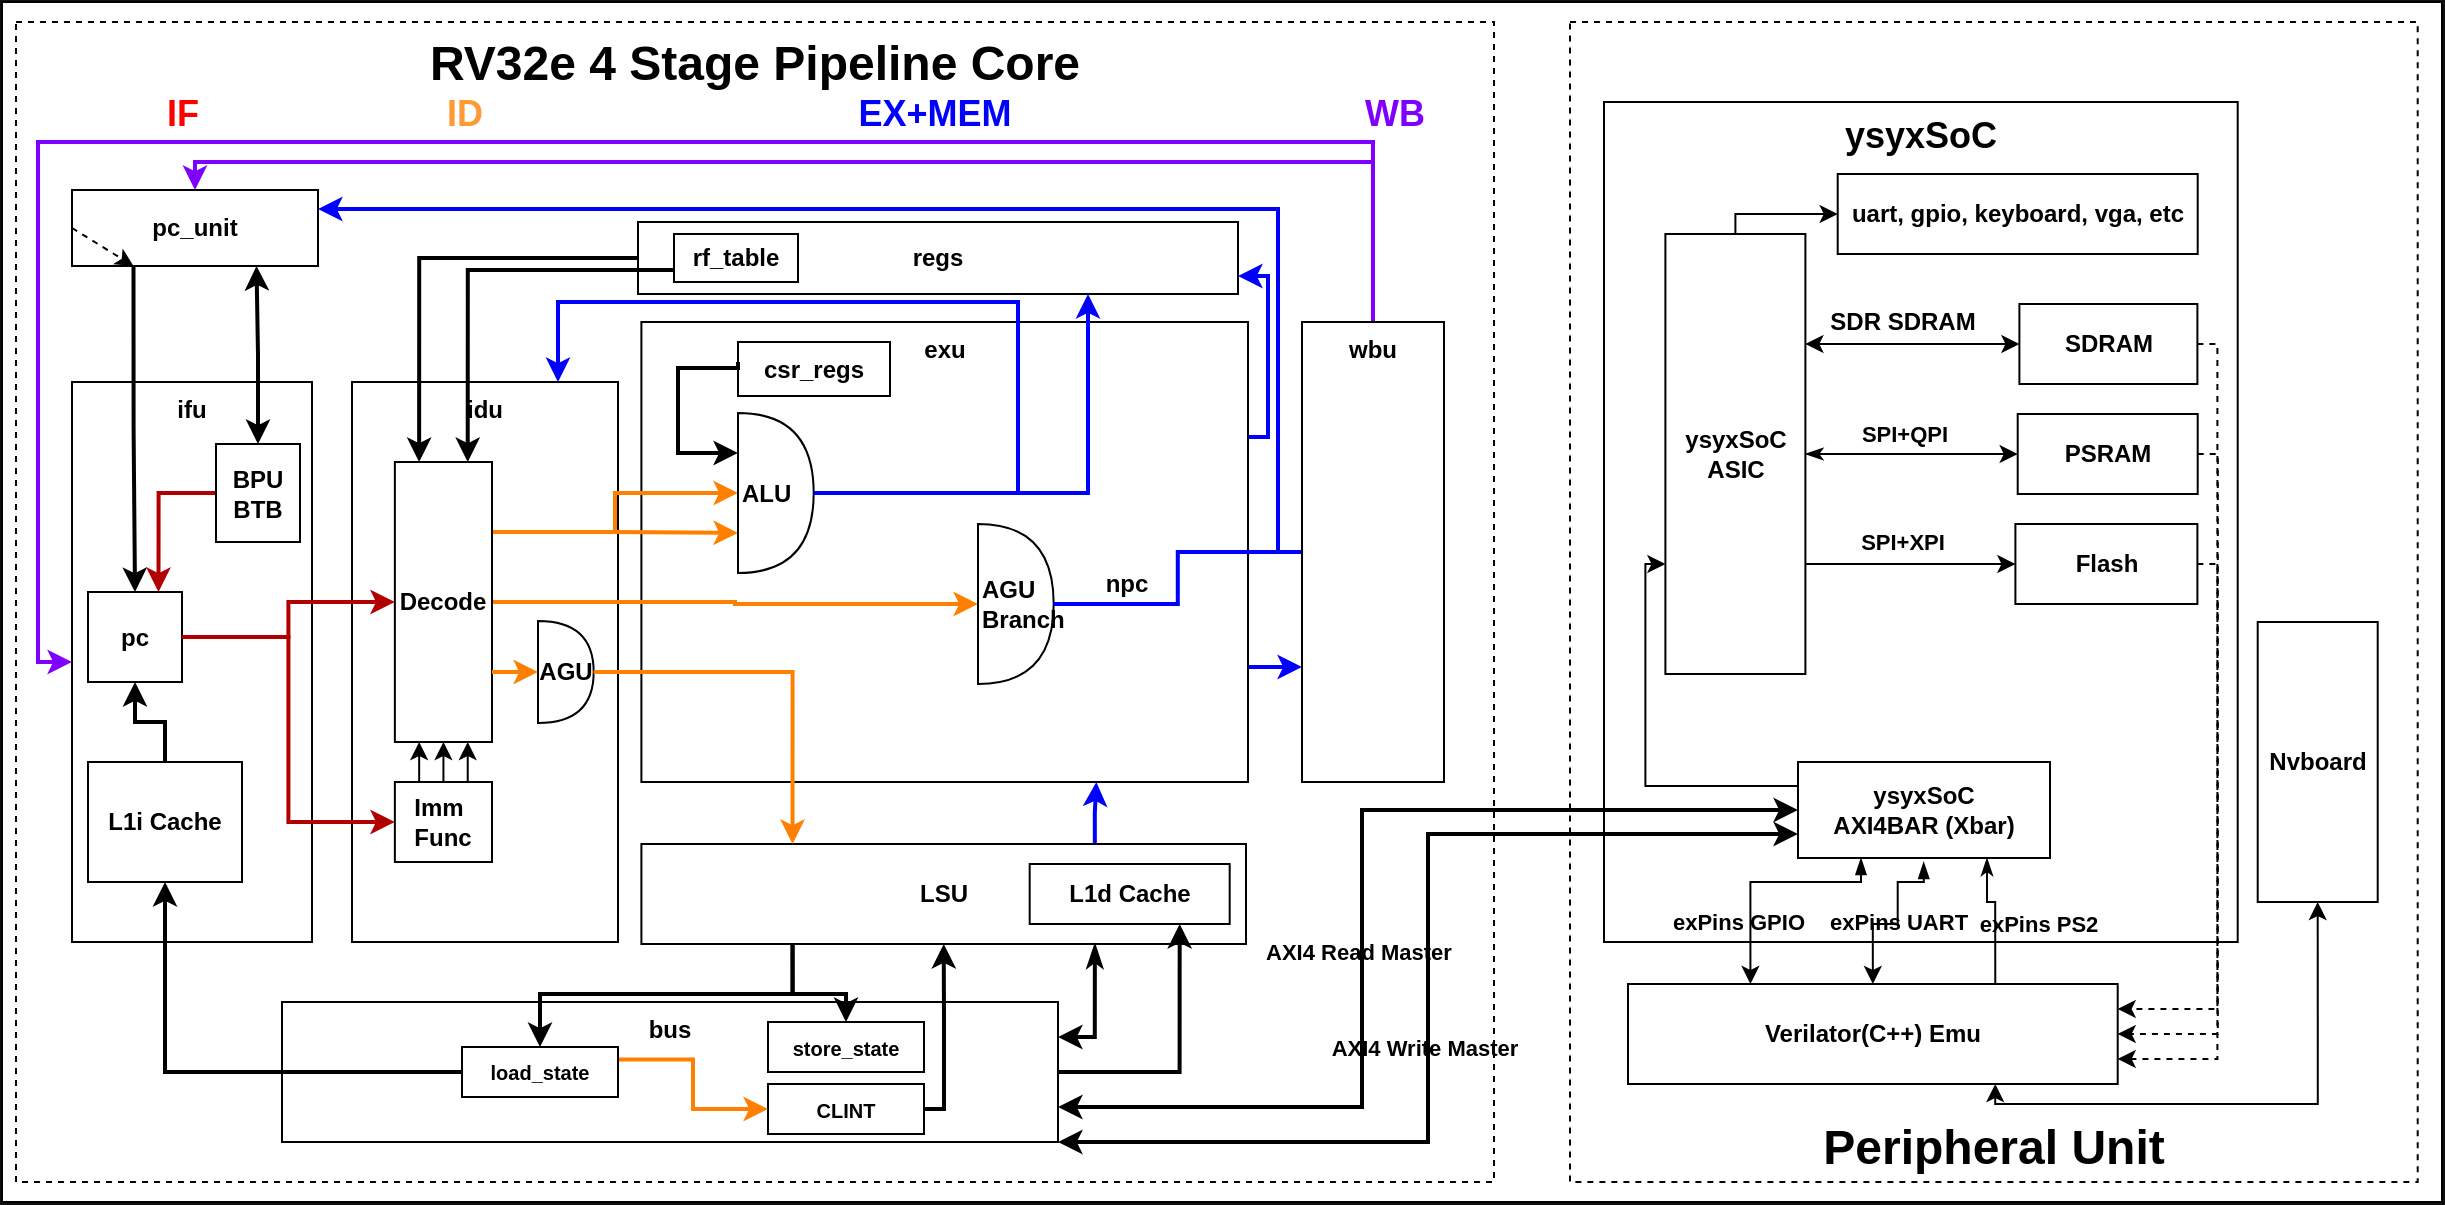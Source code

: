 <mxfile>
    <diagram id="pzhY72-QxHs_vD8qO586" name="Page-1">
        <mxGraphModel dx="192" dy="1234" grid="1" gridSize="10" guides="1" tooltips="1" connect="1" arrows="1" fold="1" page="1" pageScale="1" pageWidth="850" pageHeight="1100" background="#0F0F0F" math="0" shadow="0">
            <root>
                <mxCell id="0"/>
                <mxCell id="1" parent="0"/>
                <mxCell id="343" value="" style="rounded=0;whiteSpace=wrap;html=1;" parent="1" vertex="1">
                    <mxGeometry x="930" y="60" width="1220" height="600" as="geometry"/>
                </mxCell>
                <mxCell id="235" value="&lt;span style=&quot;font-size: 24px;&quot;&gt;&lt;span&gt;Peripheral Unit&lt;/span&gt;&lt;/span&gt;" style="whiteSpace=wrap;html=1;rounded=0;glass=0;dashed=1;sketch=0;fontSize=18;fillColor=none;verticalAlign=bottom;fontStyle=1" parent="1" vertex="1">
                    <mxGeometry x="1714" y="70" width="423.85" height="580" as="geometry"/>
                </mxCell>
                <mxCell id="236" value="&lt;span&gt;&lt;font style=&quot;font-size: 24px;&quot;&gt;RV32e 4 Stage Pipeline Core&lt;/font&gt;&lt;/span&gt;" style="whiteSpace=wrap;html=1;rounded=0;glass=0;dashed=1;sketch=0;fontSize=18;verticalAlign=top;fontStyle=1;fillColor=none;" parent="1" vertex="1">
                    <mxGeometry x="937" y="70" width="739" height="580" as="geometry"/>
                </mxCell>
                <mxCell id="237" style="rounded=0;html=1;exitX=1;exitY=0.25;exitDx=0;exitDy=0;entryX=1;entryY=0.75;entryDx=0;entryDy=0;strokeColor=#0000FF;edgeStyle=orthogonalEdgeStyle;fontStyle=1;strokeWidth=2;" parent="1" source="240" target="303" edge="1">
                    <mxGeometry relative="1" as="geometry"/>
                </mxCell>
                <mxCell id="238" style="edgeStyle=orthogonalEdgeStyle;rounded=0;html=1;exitX=1;exitY=0.75;exitDx=0;exitDy=0;entryX=0;entryY=0.75;entryDx=0;entryDy=0;strokeColor=#0000FF;fontStyle=1;fillColor=#e3c800;strokeWidth=2;" parent="1" source="240" target="305" edge="1">
                    <mxGeometry relative="1" as="geometry"/>
                </mxCell>
                <mxCell id="325" style="edgeStyle=orthogonalEdgeStyle;rounded=0;html=1;entryX=1;entryY=0.25;entryDx=0;entryDy=0;startArrow=none;startFill=0;exitX=1;exitY=0.5;exitDx=0;exitDy=0;fillColor=#e3c800;strokeColor=#0000FF;strokeWidth=2;" parent="1" source="240" target="310" edge="1">
                    <mxGeometry relative="1" as="geometry">
                        <Array as="points">
                            <mxPoint x="1568" y="335"/>
                            <mxPoint x="1568" y="164"/>
                        </Array>
                    </mxGeometry>
                </mxCell>
                <mxCell id="240" value="&lt;span style=&quot;&quot;&gt;exu&lt;/span&gt;" style="rounded=0;whiteSpace=wrap;html=1;gradientColor=none;arcSize=7;verticalAlign=top;fontStyle=1;fillColor=none;" parent="1" vertex="1">
                    <mxGeometry x="1249.7" y="220" width="303.3" height="230" as="geometry"/>
                </mxCell>
                <mxCell id="241" value="idu" style="rounded=0;whiteSpace=wrap;html=1;gradientColor=none;verticalAlign=top;fontStyle=1;fillColor=none;" parent="1" vertex="1">
                    <mxGeometry x="1105" y="250" width="133" height="280" as="geometry"/>
                </mxCell>
                <mxCell id="242" style="edgeStyle=orthogonalEdgeStyle;rounded=0;jumpSize=0;html=1;exitX=1;exitY=0.25;exitDx=0;exitDy=0;fontStyle=1;strokeWidth=2;fillColor=#fa6800;strokeColor=#FF8000;entryX=0;entryY=0.75;entryDx=0;entryDy=0;entryPerimeter=0;" parent="1" source="246" target="256" edge="1">
                    <mxGeometry relative="1" as="geometry">
                        <Array as="points"/>
                    </mxGeometry>
                </mxCell>
                <mxCell id="243" style="edgeStyle=orthogonalEdgeStyle;rounded=0;jumpSize=0;html=1;exitX=1;exitY=0.5;exitDx=0;exitDy=0;entryX=0;entryY=0.5;entryDx=0;entryDy=0;entryPerimeter=0;fontStyle=1;fillColor=#fa6800;strokeColor=#FF8000;strokeWidth=2;" parent="1" source="246" target="257" edge="1">
                    <mxGeometry relative="1" as="geometry"/>
                </mxCell>
                <mxCell id="245" style="edgeStyle=orthogonalEdgeStyle;rounded=0;html=1;exitX=1;exitY=0.25;exitDx=0;exitDy=0;entryX=0;entryY=0.5;entryDx=0;entryDy=0;entryPerimeter=0;strokeColor=#FF8000;fontStyle=1;fillColor=#fa6800;strokeWidth=2;" parent="1" source="246" target="256" edge="1">
                    <mxGeometry relative="1" as="geometry"/>
                </mxCell>
                <mxCell id="246" value="Decode" style="rounded=0;whiteSpace=wrap;html=1;gradientColor=none;strokeColor=default;fontStyle=1;fillColor=none;" parent="1" vertex="1">
                    <mxGeometry x="1126.43" y="290" width="48.57" height="140" as="geometry"/>
                </mxCell>
                <mxCell id="247" value="&lt;span&gt;ifu&lt;/span&gt;" style="rounded=0;whiteSpace=wrap;html=1;gradientColor=none;verticalAlign=top;fontStyle=1;fillColor=none;" parent="1" vertex="1">
                    <mxGeometry x="965" y="250" width="120" height="280" as="geometry"/>
                </mxCell>
                <mxCell id="248" style="edgeStyle=orthogonalEdgeStyle;rounded=0;jumpSize=0;html=1;exitX=1;exitY=0.5;exitDx=0;exitDy=0;entryX=0;entryY=0.5;entryDx=0;entryDy=0;fontStyle=1;fillColor=#e51400;strokeColor=#B20000;strokeWidth=2;" parent="1" source="249" target="267" edge="1">
                    <mxGeometry relative="1" as="geometry"/>
                </mxCell>
                <mxCell id="249" value="pc" style="rounded=0;whiteSpace=wrap;html=1;gradientColor=none;strokeColor=default;fontStyle=1;fillColor=none;" parent="1" vertex="1">
                    <mxGeometry x="973" y="355" width="47" height="45" as="geometry"/>
                </mxCell>
                <mxCell id="250" style="edgeStyle=orthogonalEdgeStyle;html=1;exitX=1;exitY=0.5;exitDx=0;exitDy=0;rounded=0;fontStyle=1;fillColor=#e51400;strokeColor=#B20000;strokeWidth=2;" parent="1" source="249" target="246" edge="1">
                    <mxGeometry relative="1" as="geometry">
                        <mxPoint x="1175" y="170" as="targetPoint"/>
                    </mxGeometry>
                </mxCell>
                <mxCell id="253" value="&lt;span&gt;&lt;font style=&quot;font-size: 18px;&quot;&gt;ysyxSoC&lt;/font&gt;&lt;/span&gt;" style="rounded=0;whiteSpace=wrap;html=1;strokeColor=default;gradientColor=none;horizontal=1;verticalAlign=top;glass=0;fontStyle=1;fillColor=none;" parent="1" vertex="1">
                    <mxGeometry x="1731" y="110" width="316.85" height="420" as="geometry"/>
                </mxCell>
                <mxCell id="254" style="edgeStyle=orthogonalEdgeStyle;html=1;exitX=0.25;exitY=1;exitDx=0;exitDy=0;rounded=0;fontStyle=1;strokeWidth=2;" parent="1" source="310" target="249" edge="1">
                    <mxGeometry relative="1" as="geometry">
                        <mxPoint x="1085" y="230" as="targetPoint"/>
                    </mxGeometry>
                </mxCell>
                <mxCell id="255" style="edgeStyle=orthogonalEdgeStyle;html=1;exitX=1;exitY=0.5;exitDx=0;exitDy=0;exitPerimeter=0;entryX=0.75;entryY=1;entryDx=0;entryDy=0;rounded=0;fontStyle=1;fillColor=#e3c800;strokeColor=#0000FF;strokeWidth=2;" parent="1" source="256" target="303" edge="1">
                    <mxGeometry relative="1" as="geometry"/>
                </mxCell>
                <mxCell id="256" value="ALU" style="shape=or;whiteSpace=wrap;html=1;rounded=0;strokeColor=default;gradientColor=none;align=left;fontStyle=1;fillColor=none;" parent="1" vertex="1">
                    <mxGeometry x="1298" y="265.5" width="37.84" height="80" as="geometry"/>
                </mxCell>
                <mxCell id="257" value="&lt;div style=&quot;&quot;&gt;AGU&lt;/div&gt;&lt;div style=&quot;&quot;&gt;Branch&lt;/div&gt;" style="shape=or;whiteSpace=wrap;html=1;rounded=0;strokeColor=default;gradientColor=none;align=left;fontStyle=1;fillColor=none;" parent="1" vertex="1">
                    <mxGeometry x="1418.0" y="321.0" width="37.84" height="80" as="geometry"/>
                </mxCell>
                <mxCell id="260" value="AGU" style="shape=or;whiteSpace=wrap;html=1;rounded=0;strokeColor=default;gradientColor=none;fontStyle=1;fillColor=none;" parent="1" vertex="1">
                    <mxGeometry x="1198" y="369.5" width="27.84" height="51" as="geometry"/>
                </mxCell>
                <mxCell id="262" style="edgeStyle=orthogonalEdgeStyle;rounded=0;jumpSize=0;html=1;exitX=0;exitY=0.5;exitDx=0;exitDy=0;entryX=0.25;entryY=0;entryDx=0;entryDy=0;fontStyle=1;strokeWidth=2;" parent="1" source="303" target="246" edge="1">
                    <mxGeometry relative="1" as="geometry"/>
                </mxCell>
                <mxCell id="263" style="edgeStyle=orthogonalEdgeStyle;rounded=0;jumpStyle=none;html=1;exitX=1;exitY=0.75;exitDx=0;exitDy=0;fontStyle=1;entryX=0;entryY=0.5;entryDx=0;entryDy=0;entryPerimeter=0;fillColor=#fa6800;strokeColor=#FF8000;strokeWidth=2;" parent="1" source="246" target="260" edge="1">
                    <mxGeometry relative="1" as="geometry">
                        <mxPoint x="1153.829" y="457.32" as="sourcePoint"/>
                        <mxPoint x="1198" y="381" as="targetPoint"/>
                    </mxGeometry>
                </mxCell>
                <mxCell id="264" style="edgeStyle=orthogonalEdgeStyle;rounded=0;jumpSize=0;html=1;exitX=0.5;exitY=0;exitDx=0;exitDy=0;entryX=0.5;entryY=1;entryDx=0;entryDy=0;fontStyle=1" parent="1" source="267" target="246" edge="1">
                    <mxGeometry relative="1" as="geometry"/>
                </mxCell>
                <mxCell id="265" style="edgeStyle=orthogonalEdgeStyle;rounded=0;jumpSize=0;html=1;exitX=0.25;exitY=0;exitDx=0;exitDy=0;entryX=0.25;entryY=1;entryDx=0;entryDy=0;fontStyle=1" parent="1" source="267" target="246" edge="1">
                    <mxGeometry relative="1" as="geometry"/>
                </mxCell>
                <mxCell id="266" style="edgeStyle=orthogonalEdgeStyle;rounded=0;jumpSize=0;html=1;exitX=0.75;exitY=0;exitDx=0;exitDy=0;entryX=0.75;entryY=1;entryDx=0;entryDy=0;fontStyle=1" parent="1" source="267" target="246" edge="1">
                    <mxGeometry relative="1" as="geometry"/>
                </mxCell>
                <mxCell id="267" value="&lt;div style=&quot;text-align: left;&quot;&gt;&lt;span style=&quot;background-color: initial;&quot;&gt;Imm&lt;/span&gt;&lt;/div&gt;&lt;div style=&quot;text-align: left;&quot;&gt;&lt;span style=&quot;background-color: initial;&quot;&gt;Func&lt;/span&gt;&lt;/div&gt;" style="rounded=0;whiteSpace=wrap;html=1;gradientColor=none;strokeColor=default;fontStyle=1;fillColor=none;" parent="1" vertex="1">
                    <mxGeometry x="1126.43" y="450" width="48.57" height="40" as="geometry"/>
                </mxCell>
                <mxCell id="268" style="edgeStyle=orthogonalEdgeStyle;rounded=0;html=1;exitX=0.75;exitY=1;exitDx=0;exitDy=0;entryX=0.5;entryY=1;entryDx=0;entryDy=0;fontSize=18;startArrow=classic;startFill=1;endArrow=classic;endFill=1;fontStyle=1" parent="1" source="269" target="308" edge="1">
                    <mxGeometry relative="1" as="geometry"/>
                </mxCell>
                <mxCell id="269" value="Verilator(C++) Emu" style="rounded=0;whiteSpace=wrap;html=1;strokeColor=default;gradientColor=none;fontStyle=1;fillColor=none;" parent="1" vertex="1">
                    <mxGeometry x="1743" y="551" width="244.85" height="50" as="geometry"/>
                </mxCell>
                <mxCell id="270" style="edgeStyle=orthogonalEdgeStyle;rounded=0;html=1;exitX=1;exitY=0.5;exitDx=0;exitDy=0;entryX=1;entryY=0.25;entryDx=0;entryDy=0;dashed=1;strokeColor=default;fontStyle=1" parent="1" source="271" target="269" edge="1">
                    <mxGeometry relative="1" as="geometry"/>
                </mxCell>
                <mxCell id="271" value="Flash" style="whiteSpace=wrap;html=1;fontStyle=1;fillColor=none;" parent="1" vertex="1">
                    <mxGeometry x="1936.7" y="321" width="91" height="40" as="geometry"/>
                </mxCell>
                <mxCell id="272" style="edgeStyle=orthogonalEdgeStyle;rounded=0;html=1;exitX=1;exitY=0.5;exitDx=0;exitDy=0;entryX=1;entryY=0.75;entryDx=0;entryDy=0;dashed=1;strokeColor=default;fontStyle=1" parent="1" source="273" target="269" edge="1">
                    <mxGeometry relative="1" as="geometry"/>
                </mxCell>
                <mxCell id="273" value="SDRAM" style="whiteSpace=wrap;html=1;fontStyle=1;fillColor=none;" parent="1" vertex="1">
                    <mxGeometry x="1938.7" y="211" width="89" height="40" as="geometry"/>
                </mxCell>
                <mxCell id="274" style="edgeStyle=orthogonalEdgeStyle;rounded=0;html=1;exitX=1;exitY=0.5;exitDx=0;exitDy=0;entryX=1;entryY=0.5;entryDx=0;entryDy=0;strokeColor=default;dashed=1;fontStyle=1" parent="1" source="275" target="269" edge="1">
                    <mxGeometry relative="1" as="geometry"/>
                </mxCell>
                <mxCell id="275" value="PSRAM" style="whiteSpace=wrap;html=1;fontStyle=1;fillColor=none;" parent="1" vertex="1">
                    <mxGeometry x="1937.85" y="266" width="90" height="40" as="geometry"/>
                </mxCell>
                <mxCell id="276" style="edgeStyle=orthogonalEdgeStyle;html=1;entryX=0;entryY=0.5;entryDx=0;entryDy=0;startArrow=classic;startFill=1;endArrow=classic;endFill=1;exitX=1;exitY=0.25;exitDx=0;exitDy=0;rounded=0;fontStyle=1" parent="1" source="281" target="273" edge="1">
                    <mxGeometry relative="1" as="geometry"/>
                </mxCell>
                <mxCell id="277" value="SDR SDRAM" style="edgeLabel;html=1;align=center;verticalAlign=middle;resizable=0;points=[];fontSize=12;fontColor=default;fontStyle=1;labelBackgroundColor=none;" parent="276" vertex="1" connectable="0">
                    <mxGeometry x="0.011" relative="1" as="geometry">
                        <mxPoint x="-6" y="-11" as="offset"/>
                    </mxGeometry>
                </mxCell>
                <mxCell id="278" value="SPI+QPI" style="edgeStyle=none;html=1;exitX=1;exitY=0.5;exitDx=0;exitDy=0;entryX=0;entryY=0.5;entryDx=0;entryDy=0;startArrow=classicThin;startFill=1;endArrow=classic;endFill=1;fontStyle=1;labelBackgroundColor=none;" parent="1" source="281" target="275" edge="1">
                    <mxGeometry x="-0.071" y="10" relative="1" as="geometry">
                        <mxPoint as="offset"/>
                    </mxGeometry>
                </mxCell>
                <mxCell id="279" value="SPI+XPI" style="edgeStyle=orthogonalEdgeStyle;html=1;exitX=1;exitY=0.75;exitDx=0;exitDy=0;entryX=0;entryY=0.5;entryDx=0;entryDy=0;startArrow=none;startFill=0;endArrow=classic;endFill=1;rounded=0;fontStyle=1;labelBackgroundColor=none;" parent="1" source="281" target="271" edge="1">
                    <mxGeometry x="-0.08" y="11" relative="1" as="geometry">
                        <mxPoint as="offset"/>
                    </mxGeometry>
                </mxCell>
                <mxCell id="280" style="edgeStyle=orthogonalEdgeStyle;rounded=0;html=1;exitX=0.5;exitY=0;exitDx=0;exitDy=0;entryX=0;entryY=0.5;entryDx=0;entryDy=0;strokeColor=default;fontStyle=1" parent="1" source="281" target="287" edge="1">
                    <mxGeometry relative="1" as="geometry"/>
                </mxCell>
                <mxCell id="281" value="ysyxSoC&lt;br&gt;ASIC" style="whiteSpace=wrap;html=1;fontStyle=1;fillColor=none;" parent="1" vertex="1">
                    <mxGeometry x="1761.7" y="176" width="70" height="220" as="geometry"/>
                </mxCell>
                <mxCell id="282" style="edgeStyle=orthogonalEdgeStyle;html=1;entryX=1;entryY=0.75;entryDx=0;entryDy=0;startArrow=classic;startFill=1;endArrow=classic;endFill=1;exitX=0;exitY=0.5;exitDx=0;exitDy=0;rounded=0;fontStyle=1;strokeWidth=2;" parent="1" source="285" target="286" edge="1">
                    <mxGeometry relative="1" as="geometry">
                        <mxPoint x="1113" y="710" as="sourcePoint"/>
                        <Array as="points">
                            <mxPoint x="1610" y="464"/>
                            <mxPoint x="1610" y="612"/>
                        </Array>
                    </mxGeometry>
                </mxCell>
                <mxCell id="283" value="AXI4 Read Master" style="edgeLabel;html=1;align=center;verticalAlign=middle;resizable=0;points=[];fontStyle=1;labelBackgroundColor=none;" parent="282" vertex="1" connectable="0">
                    <mxGeometry x="0.165" y="-2" relative="1" as="geometry">
                        <mxPoint y="-13" as="offset"/>
                    </mxGeometry>
                </mxCell>
                <mxCell id="284" style="edgeStyle=orthogonalEdgeStyle;rounded=0;html=1;exitX=0;exitY=0.25;exitDx=0;exitDy=0;entryX=0;entryY=0.75;entryDx=0;entryDy=0;strokeColor=default;fontStyle=1" parent="1" source="285" target="281" edge="1">
                    <mxGeometry relative="1" as="geometry"/>
                </mxCell>
                <mxCell id="285" value="ysyxSoC&lt;br&gt;AXI4BAR (Xbar)" style="whiteSpace=wrap;html=1;fontStyle=1;fillColor=none;" parent="1" vertex="1">
                    <mxGeometry x="1828" y="440" width="126" height="48" as="geometry"/>
                </mxCell>
                <mxCell id="286" value="bus" style="whiteSpace=wrap;html=1;verticalAlign=top;fontStyle=1;fillColor=none;" parent="1" vertex="1">
                    <mxGeometry x="1070" y="560" width="388" height="70" as="geometry"/>
                </mxCell>
                <mxCell id="287" value="uart, gpio, keyboard, vga, etc" style="whiteSpace=wrap;html=1;fontStyle=1;fillColor=none;" parent="1" vertex="1">
                    <mxGeometry x="1847.85" y="146" width="180" height="40" as="geometry"/>
                </mxCell>
                <mxCell id="331" style="edgeStyle=orthogonalEdgeStyle;rounded=0;html=1;exitX=1;exitY=0.5;exitDx=0;exitDy=0;entryX=0.5;entryY=1;entryDx=0;entryDy=0;strokeWidth=2;fontSize=10;fontColor=#FF8000;startArrow=none;startFill=0;" parent="1" source="288" target="291" edge="1">
                    <mxGeometry relative="1" as="geometry"/>
                </mxCell>
                <mxCell id="288" value="CLINT" style="whiteSpace=wrap;html=1;fontStyle=1;fontSize=10;fillColor=none;" parent="1" vertex="1">
                    <mxGeometry x="1313" y="601" width="78" height="25" as="geometry"/>
                </mxCell>
                <mxCell id="289" style="edgeStyle=orthogonalEdgeStyle;html=1;exitX=0.75;exitY=1;exitDx=0;exitDy=0;entryX=1;entryY=0.25;entryDx=0;entryDy=0;startArrow=classicThin;startFill=1;endArrow=classic;endFill=1;rounded=0;fontStyle=1;strokeWidth=2;" parent="1" source="291" target="286" edge="1">
                    <mxGeometry relative="1" as="geometry"/>
                </mxCell>
                <mxCell id="290" style="edgeStyle=orthogonalEdgeStyle;rounded=0;html=1;exitX=0.75;exitY=0;exitDx=0;exitDy=0;startArrow=none;startFill=0;endArrow=classic;endFill=1;fontStyle=1;entryX=0.75;entryY=1;entryDx=0;entryDy=0;fillColor=#e3c800;strokeColor=#0000FF;strokeWidth=2;" parent="1" source="291" target="240" edge="1">
                    <mxGeometry relative="1" as="geometry">
                        <Array as="points"/>
                        <mxPoint x="1325" y="470" as="targetPoint"/>
                    </mxGeometry>
                </mxCell>
                <mxCell id="329" style="edgeStyle=orthogonalEdgeStyle;rounded=0;html=1;exitX=0.25;exitY=1;exitDx=0;exitDy=0;entryX=0.5;entryY=0;entryDx=0;entryDy=0;strokeWidth=2;fontSize=10;fontColor=#80FF00;startArrow=none;startFill=0;" parent="1" source="291" target="327" edge="1">
                    <mxGeometry relative="1" as="geometry">
                        <Array as="points">
                            <mxPoint x="1325" y="556"/>
                            <mxPoint x="1199" y="556"/>
                        </Array>
                    </mxGeometry>
                </mxCell>
                <mxCell id="335" style="edgeStyle=orthogonalEdgeStyle;rounded=0;html=1;strokeWidth=2;fontSize=10;fontColor=#FF8000;startArrow=none;startFill=0;exitX=0.25;exitY=1;exitDx=0;exitDy=0;" parent="1" source="291" target="328" edge="1">
                    <mxGeometry relative="1" as="geometry">
                        <Array as="points">
                            <mxPoint x="1325" y="556"/>
                            <mxPoint x="1352" y="556"/>
                        </Array>
                    </mxGeometry>
                </mxCell>
                <mxCell id="291" value="LSU" style="whiteSpace=wrap;html=1;fontStyle=1;fillColor=none;" parent="1" vertex="1">
                    <mxGeometry x="1249.7" y="481" width="302.3" height="50" as="geometry"/>
                </mxCell>
                <mxCell id="292" value="IF" style="text;html=1;align=center;verticalAlign=middle;resizable=0;points=[];autosize=1;strokeColor=none;fillColor=none;fontSize=18;fontStyle=1;fontColor=#FF0000;" parent="1" vertex="1">
                    <mxGeometry x="1000" y="96" width="40" height="40" as="geometry"/>
                </mxCell>
                <mxCell id="293" value="ID" style="text;html=1;align=center;verticalAlign=middle;resizable=0;points=[];autosize=1;strokeColor=none;fillColor=none;fontSize=18;fontStyle=1;fontColor=#FF9933;" parent="1" vertex="1">
                    <mxGeometry x="1141" y="96" width="40" height="40" as="geometry"/>
                </mxCell>
                <mxCell id="294" value="EX+MEM" style="text;html=1;align=center;verticalAlign=middle;resizable=0;points=[];autosize=1;strokeColor=none;fillColor=none;fontSize=18;fontStyle=1;fontColor=#0000FF;" parent="1" vertex="1">
                    <mxGeometry x="1345.84" y="96" width="100" height="40" as="geometry"/>
                </mxCell>
                <mxCell id="295" value="WB" style="text;html=1;align=center;verticalAlign=middle;resizable=0;points=[];autosize=1;fontSize=18;fontStyle=1;fontColor=#7F00FF;" parent="1" vertex="1">
                    <mxGeometry x="1601" y="96" width="50" height="40" as="geometry"/>
                </mxCell>
                <mxCell id="296" value="exPins GPIO" style="edgeStyle=orthogonalEdgeStyle;html=1;startArrow=blockThin;startFill=1;rounded=0;fontStyle=1;exitX=0.25;exitY=1;exitDx=0;exitDy=0;entryX=0.25;entryY=0;entryDx=0;entryDy=0;labelBackgroundColor=none;" parent="1" source="285" target="269" edge="1">
                    <mxGeometry x="0.476" y="-6" relative="1" as="geometry">
                        <mxPoint as="offset"/>
                        <mxPoint x="1890.85" y="420" as="sourcePoint"/>
                        <mxPoint x="1817.85" y="540" as="targetPoint"/>
                        <Array as="points">
                            <mxPoint x="1859.85" y="500"/>
                            <mxPoint x="1803.85" y="500"/>
                        </Array>
                    </mxGeometry>
                </mxCell>
                <mxCell id="297" value="exPins UART" style="edgeStyle=orthogonalEdgeStyle;html=1;entryX=0.5;entryY=0;entryDx=0;entryDy=0;startArrow=blockThin;startFill=1;rounded=0;fontStyle=1;labelBackgroundColor=none;" parent="1" target="269" edge="1">
                    <mxGeometry x="0.005" relative="1" as="geometry">
                        <mxPoint as="offset"/>
                        <mxPoint x="1890.85" y="490" as="sourcePoint"/>
                        <Array as="points">
                            <mxPoint x="1890.85" y="500"/>
                            <mxPoint x="1877.85" y="500"/>
                            <mxPoint x="1877.85" y="521"/>
                            <mxPoint x="1865.85" y="521"/>
                        </Array>
                    </mxGeometry>
                </mxCell>
                <mxCell id="298" style="edgeStyle=orthogonalEdgeStyle;html=1;exitX=0.75;exitY=1;exitDx=0;exitDy=0;entryX=0.75;entryY=0;entryDx=0;entryDy=0;startArrow=classicThin;startFill=1;endArrow=none;endFill=0;rounded=0;fontStyle=1" parent="1" source="285" target="269" edge="1">
                    <mxGeometry relative="1" as="geometry">
                        <Array as="points">
                            <mxPoint x="1922.85" y="510"/>
                            <mxPoint x="1926.85" y="510"/>
                        </Array>
                    </mxGeometry>
                </mxCell>
                <mxCell id="299" value="exPins PS2" style="edgeLabel;html=1;align=center;verticalAlign=middle;resizable=0;points=[];fontStyle=1;labelBackgroundColor=none;" parent="298" vertex="1" connectable="0">
                    <mxGeometry x="0.081" y="-1" relative="1" as="geometry">
                        <mxPoint x="22" as="offset"/>
                    </mxGeometry>
                </mxCell>
                <mxCell id="300" value="L1d Cache" style="whiteSpace=wrap;html=1;fontStyle=1;fillColor=none;" parent="1" vertex="1">
                    <mxGeometry x="1443.84" y="491" width="100" height="30" as="geometry"/>
                </mxCell>
                <mxCell id="301" value="" style="edgeStyle=orthogonalEdgeStyle;rounded=0;jumpSize=0;html=1;exitX=1;exitY=0.5;exitDx=0;exitDy=0;exitPerimeter=0;entryX=0;entryY=0.5;entryDx=0;entryDy=0;endArrow=none;fontStyle=1;fillColor=#e3c800;strokeColor=#0000FF;strokeWidth=2;" parent="1" source="257" target="305" edge="1">
                    <mxGeometry relative="1" as="geometry">
                        <mxPoint x="1520.84" y="360.84" as="sourcePoint"/>
                        <mxPoint x="1135" y="170" as="targetPoint"/>
                    </mxGeometry>
                </mxCell>
                <mxCell id="302" value="npc" style="edgeLabel;html=1;align=center;verticalAlign=middle;resizable=0;points=[];fontSize=12;fontColor=default;fontStyle=1;labelBackgroundColor=none;" parent="301" vertex="1" connectable="0">
                    <mxGeometry x="-0.518" y="2" relative="1" as="geometry">
                        <mxPoint y="-8" as="offset"/>
                    </mxGeometry>
                </mxCell>
                <mxCell id="303" value="regs" style="rounded=0;whiteSpace=wrap;html=1;strokeColor=default;gradientColor=none;fontStyle=1;fillColor=none;" parent="1" vertex="1">
                    <mxGeometry x="1248" y="170" width="300" height="36" as="geometry"/>
                </mxCell>
                <mxCell id="304" style="edgeStyle=orthogonalEdgeStyle;rounded=0;html=1;exitX=0.5;exitY=0;exitDx=0;exitDy=0;entryX=0.5;entryY=0;entryDx=0;entryDy=0;strokeColor=#7F00FF;fontStyle=1;fillColor=#008a00;strokeWidth=2;" parent="1" source="305" target="310" edge="1">
                    <mxGeometry relative="1" as="geometry">
                        <Array as="points">
                            <mxPoint x="1616" y="140"/>
                            <mxPoint x="1027" y="140"/>
                        </Array>
                    </mxGeometry>
                </mxCell>
                <mxCell id="324" style="edgeStyle=orthogonalEdgeStyle;rounded=0;html=1;entryX=0;entryY=0.5;entryDx=0;entryDy=0;startArrow=none;startFill=0;fillColor=#008a00;strokeColor=#7F00FF;strokeWidth=2;" parent="1" source="305" target="247" edge="1">
                    <mxGeometry relative="1" as="geometry">
                        <Array as="points">
                            <mxPoint x="1616" y="130"/>
                            <mxPoint x="948" y="130"/>
                            <mxPoint x="948" y="390"/>
                        </Array>
                    </mxGeometry>
                </mxCell>
                <mxCell id="305" value="&lt;span style=&quot;&quot;&gt;wbu&lt;/span&gt;" style="rounded=0;whiteSpace=wrap;html=1;gradientColor=none;arcSize=7;verticalAlign=top;fontStyle=1;fillColor=none;" parent="1" vertex="1">
                    <mxGeometry x="1580" y="220" width="71" height="230" as="geometry"/>
                </mxCell>
                <mxCell id="306" style="edgeStyle=orthogonalEdgeStyle;rounded=0;html=1;exitX=1;exitY=0.5;exitDx=0;exitDy=0;exitPerimeter=0;strokeColor=#FF8000;fontStyle=1;fillColor=#fa6800;strokeWidth=2;entryX=0.25;entryY=0;entryDx=0;entryDy=0;" parent="1" source="260" target="291" edge="1">
                    <mxGeometry relative="1" as="geometry">
                        <mxPoint x="1469" y="480" as="targetPoint"/>
                    </mxGeometry>
                </mxCell>
                <mxCell id="326" style="edgeStyle=orthogonalEdgeStyle;rounded=0;html=1;entryX=0;entryY=0.25;entryDx=0;entryDy=0;entryPerimeter=0;strokeWidth=2;fontColor=#80FF00;startArrow=none;startFill=0;exitX=0;exitY=0.37;exitDx=0;exitDy=0;exitPerimeter=0;" parent="1" source="307" target="256" edge="1">
                    <mxGeometry relative="1" as="geometry">
                        <Array as="points">
                            <mxPoint x="1298" y="243"/>
                            <mxPoint x="1268" y="243"/>
                            <mxPoint x="1268" y="285"/>
                        </Array>
                    </mxGeometry>
                </mxCell>
                <mxCell id="307" value="csr_regs" style="rounded=0;whiteSpace=wrap;html=1;strokeColor=default;gradientColor=none;fontStyle=1;fillColor=none;" parent="1" vertex="1">
                    <mxGeometry x="1298" y="230" width="76" height="27" as="geometry"/>
                </mxCell>
                <mxCell id="308" value="Nvboard" style="rounded=0;whiteSpace=wrap;html=1;strokeColor=default;gradientColor=none;fontStyle=1;fillColor=none;" parent="1" vertex="1">
                    <mxGeometry x="2057.85" y="370" width="60" height="140" as="geometry"/>
                </mxCell>
                <mxCell id="309" style="edgeStyle=orthogonalEdgeStyle;rounded=0;jumpSize=0;html=1;exitX=0;exitY=0.5;exitDx=0;exitDy=0;entryX=0.25;entryY=1;entryDx=0;entryDy=0;dashed=1;fontStyle=1" parent="1" source="310" target="310" edge="1">
                    <mxGeometry relative="1" as="geometry"/>
                </mxCell>
                <mxCell id="310" value="pc_unit" style="rounded=0;whiteSpace=wrap;html=1;fontStyle=1;fillColor=none;" parent="1" vertex="1">
                    <mxGeometry x="965" y="154" width="123" height="38" as="geometry"/>
                </mxCell>
                <mxCell id="311" style="edgeStyle=orthogonalEdgeStyle;rounded=0;html=1;exitX=1;exitY=0.5;exitDx=0;exitDy=0;entryX=0.75;entryY=1;entryDx=0;entryDy=0;strokeColor=default;fontStyle=1;strokeWidth=2;" parent="1" source="286" target="300" edge="1">
                    <mxGeometry relative="1" as="geometry"/>
                </mxCell>
                <mxCell id="312" value="rf_table" style="rounded=0;whiteSpace=wrap;html=1;strokeColor=default;gradientColor=none;fontStyle=1;fillColor=none;" parent="1" vertex="1">
                    <mxGeometry x="1266" y="176" width="62" height="24" as="geometry"/>
                </mxCell>
                <mxCell id="315" style="edgeStyle=orthogonalEdgeStyle;html=1;exitX=0;exitY=0.5;exitDx=0;exitDy=0;rounded=0;fillColor=#e51400;strokeColor=#B20000;entryX=0.75;entryY=0;entryDx=0;entryDy=0;strokeWidth=2;" parent="1" source="313" target="249" edge="1">
                    <mxGeometry relative="1" as="geometry">
                        <mxPoint x="996" y="355" as="targetPoint"/>
                    </mxGeometry>
                </mxCell>
                <mxCell id="318" style="edgeStyle=orthogonalEdgeStyle;rounded=0;html=1;exitX=0.5;exitY=0;exitDx=0;exitDy=0;entryX=0.75;entryY=1;entryDx=0;entryDy=0;startArrow=classic;startFill=1;strokeWidth=2;" parent="1" source="313" target="310" edge="1">
                    <mxGeometry relative="1" as="geometry"/>
                </mxCell>
                <mxCell id="313" value="BPU&lt;br&gt;BTB" style="rounded=0;whiteSpace=wrap;html=1;fontStyle=1;fillColor=none;" parent="1" vertex="1">
                    <mxGeometry x="1037" y="281" width="42" height="49" as="geometry"/>
                </mxCell>
                <mxCell id="261" style="edgeStyle=orthogonalEdgeStyle;rounded=0;jumpSize=0;html=1;exitX=0;exitY=0.75;exitDx=0;exitDy=0;entryX=0.75;entryY=0;entryDx=0;entryDy=0;fontStyle=1;strokeWidth=2;" parent="1" source="312" target="246" edge="1">
                    <mxGeometry relative="1" as="geometry">
                        <Array as="points">
                            <mxPoint x="1163" y="194"/>
                        </Array>
                    </mxGeometry>
                </mxCell>
                <mxCell id="239" style="edgeStyle=orthogonalEdgeStyle;rounded=0;html=1;fontStyle=1;strokeWidth=2;exitX=1;exitY=0.5;exitDx=0;exitDy=0;exitPerimeter=0;strokeColor=#0000FF;" parent="1" source="256" edge="1">
                    <mxGeometry relative="1" as="geometry">
                        <mxPoint x="1378" y="280" as="sourcePoint"/>
                        <mxPoint x="1208" y="250" as="targetPoint"/>
                        <Array as="points">
                            <mxPoint x="1438" y="306"/>
                            <mxPoint x="1438" y="210"/>
                            <mxPoint x="1208" y="210"/>
                        </Array>
                    </mxGeometry>
                </mxCell>
                <mxCell id="330" style="edgeStyle=orthogonalEdgeStyle;rounded=0;html=1;exitX=1;exitY=0.25;exitDx=0;exitDy=0;entryX=0;entryY=0.5;entryDx=0;entryDy=0;strokeColor=#FF8000;strokeWidth=2;fontSize=10;fontColor=#FF8000;startArrow=none;startFill=0;" parent="1" source="327" target="288" edge="1">
                    <mxGeometry relative="1" as="geometry"/>
                </mxCell>
                <mxCell id="327" value="load_state" style="whiteSpace=wrap;html=1;fontStyle=1;fontSize=10;fillColor=none;" parent="1" vertex="1">
                    <mxGeometry x="1160" y="582.5" width="78" height="25" as="geometry"/>
                </mxCell>
                <mxCell id="328" value="store_state" style="whiteSpace=wrap;html=1;fontStyle=1;fontSize=10;fillColor=none;" parent="1" vertex="1">
                    <mxGeometry x="1313" y="570" width="78" height="25" as="geometry"/>
                </mxCell>
                <mxCell id="252" style="edgeStyle=orthogonalEdgeStyle;rounded=0;jumpStyle=none;html=1;exitX=0;exitY=0.5;exitDx=0;exitDy=0;entryX=0.5;entryY=1;entryDx=0;entryDy=0;fontStyle=1;strokeWidth=2;" parent="1" source="327" target="340" edge="1">
                    <mxGeometry relative="1" as="geometry"/>
                </mxCell>
                <mxCell id="338" style="edgeStyle=orthogonalEdgeStyle;html=1;entryX=1;entryY=1;entryDx=0;entryDy=0;startArrow=classic;startFill=1;endArrow=classic;endFill=1;rounded=0;fontStyle=1;strokeWidth=2;exitX=0;exitY=0.75;exitDx=0;exitDy=0;" parent="1" source="285" target="286" edge="1">
                    <mxGeometry relative="1" as="geometry">
                        <mxPoint x="1820" y="474" as="sourcePoint"/>
                        <mxPoint x="1468.0" y="622.5" as="targetPoint"/>
                        <Array as="points">
                            <mxPoint x="1643" y="476"/>
                            <mxPoint x="1643" y="630"/>
                        </Array>
                    </mxGeometry>
                </mxCell>
                <mxCell id="339" value="AXI4 Write Master" style="edgeLabel;html=1;align=center;verticalAlign=middle;resizable=0;points=[];fontStyle=1;labelBackgroundColor=none;" parent="338" vertex="1" connectable="0">
                    <mxGeometry x="0.165" y="-2" relative="1" as="geometry">
                        <mxPoint y="-13" as="offset"/>
                    </mxGeometry>
                </mxCell>
                <mxCell id="342" style="edgeStyle=orthogonalEdgeStyle;html=1;exitX=0.5;exitY=0;exitDx=0;exitDy=0;entryX=0.5;entryY=1;entryDx=0;entryDy=0;rounded=0;strokeWidth=2;" parent="1" source="340" target="249" edge="1">
                    <mxGeometry relative="1" as="geometry"/>
                </mxCell>
                <mxCell id="340" value="L1i Cache" style="rounded=0;whiteSpace=wrap;html=1;gradientColor=none;strokeColor=default;fontStyle=1;fillColor=none;" parent="1" vertex="1">
                    <mxGeometry x="973" y="440" width="77" height="60" as="geometry"/>
                </mxCell>
            </root>
        </mxGraphModel>
    </diagram>
</mxfile>